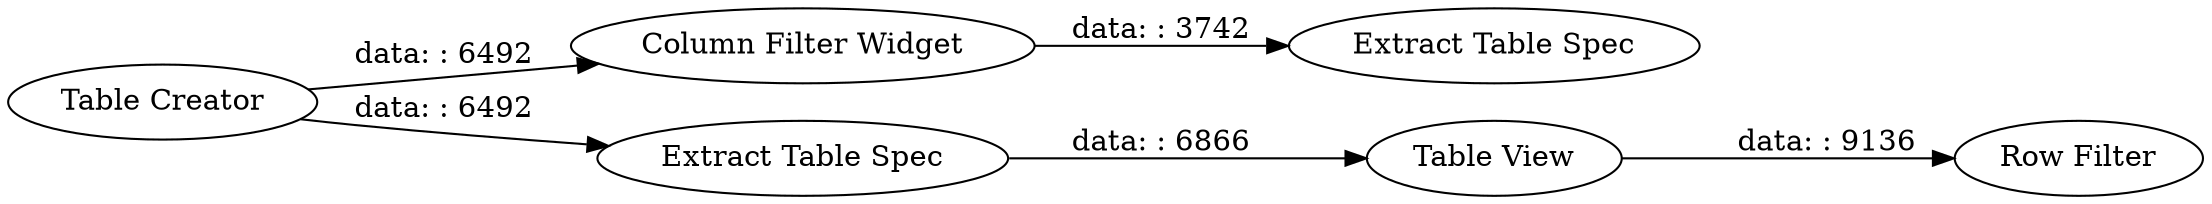 digraph {
	"8386678345868307255_153" [label="Table Creator"]
	"8386678345868307255_176" [label="Extract Table Spec"]
	"8386678345868307255_173" [label="Table View"]
	"8386678345868307255_174" [label="Column Filter Widget"]
	"8386678345868307255_169" [label="Extract Table Spec"]
	"8386678345868307255_171" [label="Row Filter"]
	"8386678345868307255_153" -> "8386678345868307255_174" [label="data: : 6492"]
	"8386678345868307255_174" -> "8386678345868307255_176" [label="data: : 3742"]
	"8386678345868307255_169" -> "8386678345868307255_173" [label="data: : 6866"]
	"8386678345868307255_153" -> "8386678345868307255_169" [label="data: : 6492"]
	"8386678345868307255_173" -> "8386678345868307255_171" [label="data: : 9136"]
	rankdir=LR
}
